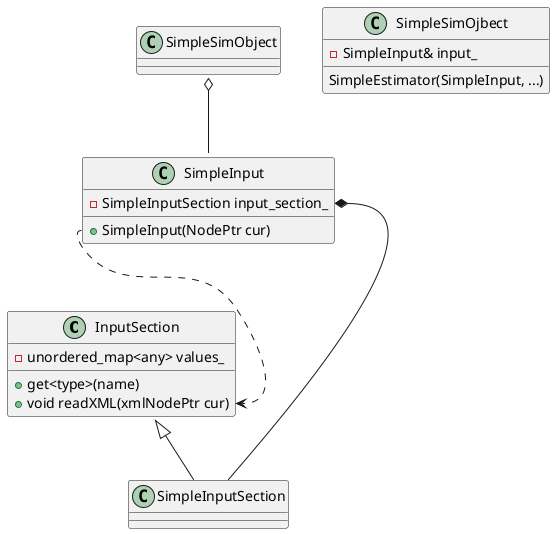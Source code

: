 @startuml

class InputSection {
    -unordered_map<any> values_
    +get<type>(name)
    +void readXML(xmlNodePtr cur)
}

class SimpleInput {
    +SimpleInput(NodePtr cur)
    -SimpleInputSection input_section_
}

class SimpleInputSection {
}

class SimpleSimOjbect {
SimpleEstimator(SimpleInput, ...)
-SimpleInput& input_
}


InputSection <|-- SimpleInputSection
SimpleInput::input_section_ *-- SimpleInputSection
SimpleSimObject::SimpleSimObject o-- SimpleInput
SimpleInput::SimpleInput ..> InputSection::read
@enduml
